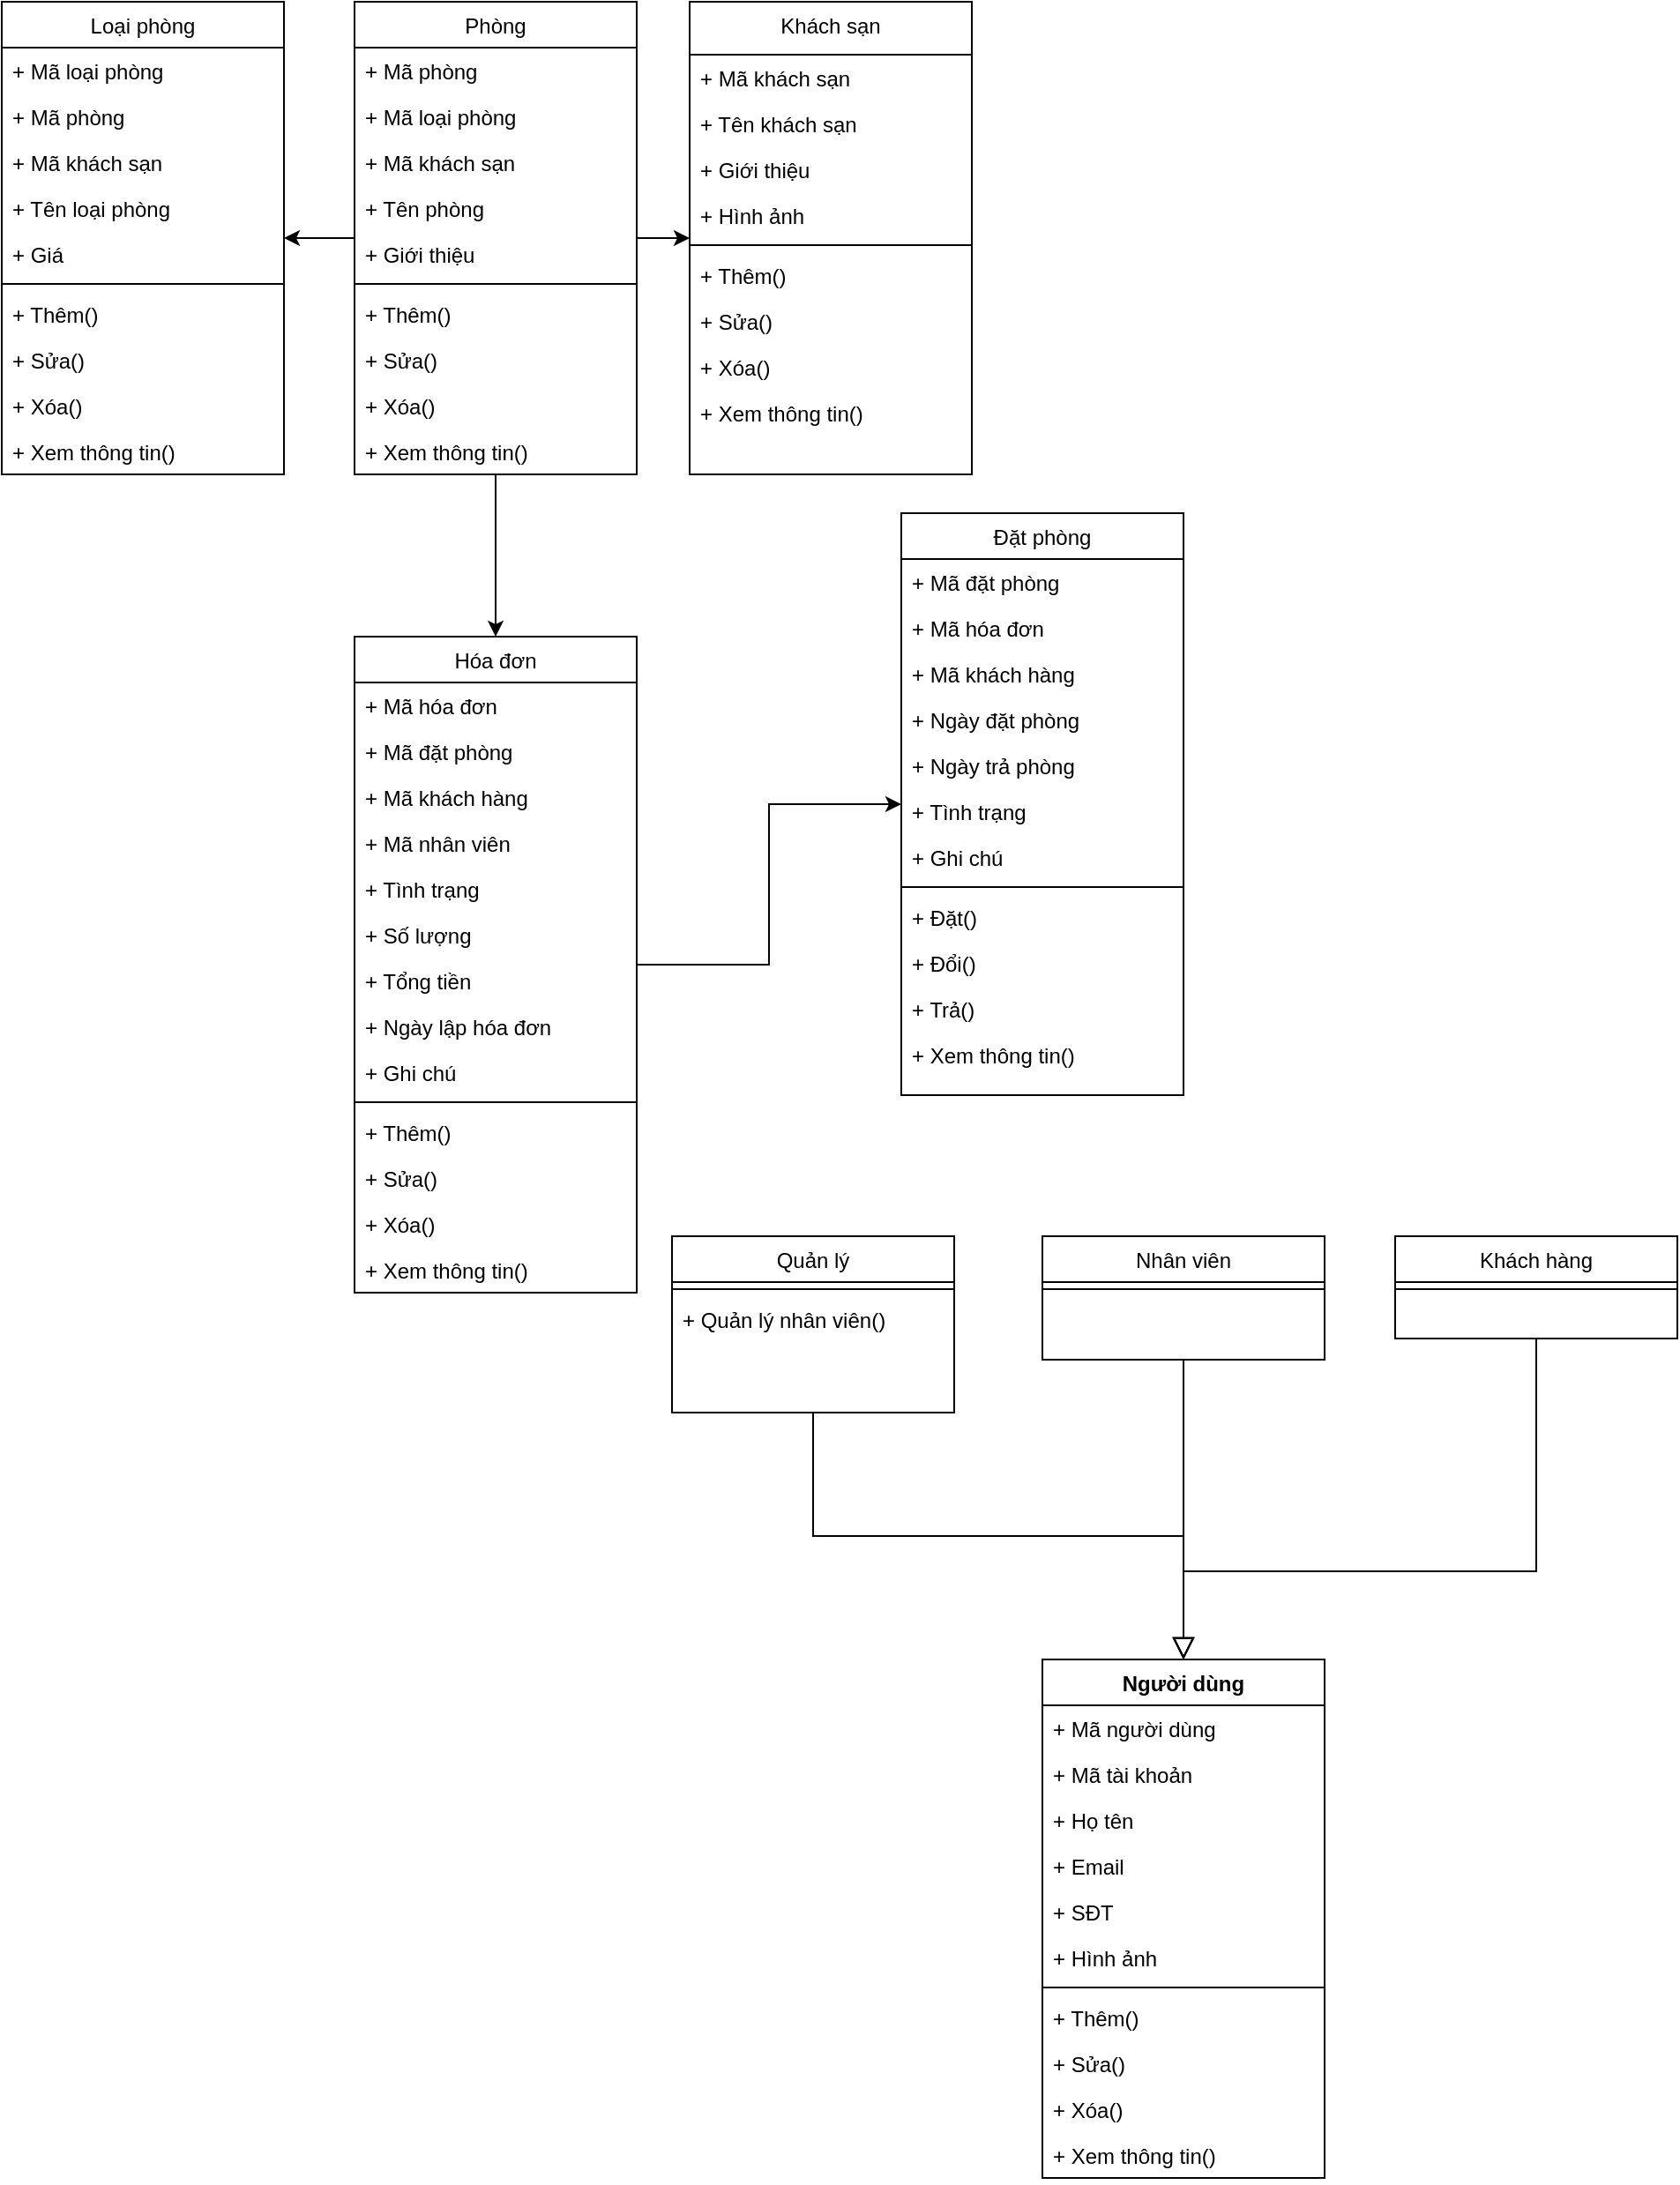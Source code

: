 <mxfile version="14.6.0" type="github">
  <diagram id="C5RBs43oDa-KdzZeNtuy" name="Page-1">
    <mxGraphModel dx="1017" dy="599" grid="1" gridSize="10" guides="1" tooltips="1" connect="1" arrows="1" fold="1" page="1" pageScale="1" pageWidth="1200" pageHeight="1920" math="0" shadow="0">
      <root>
        <mxCell id="WIyWlLk6GJQsqaUBKTNV-0" />
        <mxCell id="WIyWlLk6GJQsqaUBKTNV-1" parent="WIyWlLk6GJQsqaUBKTNV-0" />
        <mxCell id="hyXFMQtEFSFxKGsj70GX-23" value="" style="edgeStyle=orthogonalEdgeStyle;rounded=0;orthogonalLoop=1;jettySize=auto;html=1;" edge="1" parent="WIyWlLk6GJQsqaUBKTNV-1" source="hyXFMQtEFSFxKGsj70GX-0" target="hyXFMQtEFSFxKGsj70GX-12">
          <mxGeometry relative="1" as="geometry" />
        </mxCell>
        <mxCell id="hyXFMQtEFSFxKGsj70GX-35" value="" style="edgeStyle=orthogonalEdgeStyle;rounded=0;orthogonalLoop=1;jettySize=auto;html=1;" edge="1" parent="WIyWlLk6GJQsqaUBKTNV-1" source="hyXFMQtEFSFxKGsj70GX-0" target="hyXFMQtEFSFxKGsj70GX-24">
          <mxGeometry relative="1" as="geometry" />
        </mxCell>
        <mxCell id="hyXFMQtEFSFxKGsj70GX-50" value="" style="edgeStyle=orthogonalEdgeStyle;rounded=0;orthogonalLoop=1;jettySize=auto;html=1;" edge="1" parent="WIyWlLk6GJQsqaUBKTNV-1" source="hyXFMQtEFSFxKGsj70GX-0" target="hyXFMQtEFSFxKGsj70GX-39">
          <mxGeometry relative="1" as="geometry" />
        </mxCell>
        <mxCell id="hyXFMQtEFSFxKGsj70GX-0" value="Phòng" style="swimlane;fontStyle=0;align=center;verticalAlign=top;childLayout=stackLayout;horizontal=1;startSize=26;horizontalStack=0;resizeParent=1;resizeLast=0;collapsible=1;marginBottom=0;rounded=0;shadow=0;strokeWidth=1;" vertex="1" parent="WIyWlLk6GJQsqaUBKTNV-1">
          <mxGeometry x="220" y="650" width="160" height="268" as="geometry">
            <mxRectangle x="130" y="380" width="160" height="26" as="alternateBounds" />
          </mxGeometry>
        </mxCell>
        <mxCell id="hyXFMQtEFSFxKGsj70GX-6" value="+ Mã phòng" style="text;align=left;verticalAlign=top;spacingLeft=4;spacingRight=4;overflow=hidden;rotatable=0;points=[[0,0.5],[1,0.5]];portConstraint=eastwest;" vertex="1" parent="hyXFMQtEFSFxKGsj70GX-0">
          <mxGeometry y="26" width="160" height="26" as="geometry" />
        </mxCell>
        <mxCell id="hyXFMQtEFSFxKGsj70GX-1" value="+ Mã loại phòng" style="text;align=left;verticalAlign=top;spacingLeft=4;spacingRight=4;overflow=hidden;rotatable=0;points=[[0,0.5],[1,0.5]];portConstraint=eastwest;" vertex="1" parent="hyXFMQtEFSFxKGsj70GX-0">
          <mxGeometry y="52" width="160" height="26" as="geometry" />
        </mxCell>
        <mxCell id="hyXFMQtEFSFxKGsj70GX-11" value="+ Mã khách sạn" style="text;align=left;verticalAlign=top;spacingLeft=4;spacingRight=4;overflow=hidden;rotatable=0;points=[[0,0.5],[1,0.5]];portConstraint=eastwest;" vertex="1" parent="hyXFMQtEFSFxKGsj70GX-0">
          <mxGeometry y="78" width="160" height="26" as="geometry" />
        </mxCell>
        <mxCell id="hyXFMQtEFSFxKGsj70GX-2" value="+ Tên phòng" style="text;align=left;verticalAlign=top;spacingLeft=4;spacingRight=4;overflow=hidden;rotatable=0;points=[[0,0.5],[1,0.5]];portConstraint=eastwest;rounded=0;shadow=0;html=0;" vertex="1" parent="hyXFMQtEFSFxKGsj70GX-0">
          <mxGeometry y="104" width="160" height="26" as="geometry" />
        </mxCell>
        <mxCell id="hyXFMQtEFSFxKGsj70GX-7" value="+ Giới thiệu" style="text;align=left;verticalAlign=top;spacingLeft=4;spacingRight=4;overflow=hidden;rotatable=0;points=[[0,0.5],[1,0.5]];portConstraint=eastwest;rounded=0;shadow=0;html=0;" vertex="1" parent="hyXFMQtEFSFxKGsj70GX-0">
          <mxGeometry y="130" width="160" height="26" as="geometry" />
        </mxCell>
        <mxCell id="hyXFMQtEFSFxKGsj70GX-3" value="" style="line;html=1;strokeWidth=1;align=left;verticalAlign=middle;spacingTop=-1;spacingLeft=3;spacingRight=3;rotatable=0;labelPosition=right;points=[];portConstraint=eastwest;" vertex="1" parent="hyXFMQtEFSFxKGsj70GX-0">
          <mxGeometry y="156" width="160" height="8" as="geometry" />
        </mxCell>
        <mxCell id="hyXFMQtEFSFxKGsj70GX-5" value="+ Thêm()" style="text;align=left;verticalAlign=top;spacingLeft=4;spacingRight=4;overflow=hidden;rotatable=0;points=[[0,0.5],[1,0.5]];portConstraint=eastwest;" vertex="1" parent="hyXFMQtEFSFxKGsj70GX-0">
          <mxGeometry y="164" width="160" height="26" as="geometry" />
        </mxCell>
        <mxCell id="hyXFMQtEFSFxKGsj70GX-8" value="+ Sửa()" style="text;align=left;verticalAlign=top;spacingLeft=4;spacingRight=4;overflow=hidden;rotatable=0;points=[[0,0.5],[1,0.5]];portConstraint=eastwest;" vertex="1" parent="hyXFMQtEFSFxKGsj70GX-0">
          <mxGeometry y="190" width="160" height="26" as="geometry" />
        </mxCell>
        <mxCell id="hyXFMQtEFSFxKGsj70GX-9" value="+ Xóa()" style="text;align=left;verticalAlign=top;spacingLeft=4;spacingRight=4;overflow=hidden;rotatable=0;points=[[0,0.5],[1,0.5]];portConstraint=eastwest;" vertex="1" parent="hyXFMQtEFSFxKGsj70GX-0">
          <mxGeometry y="216" width="160" height="26" as="geometry" />
        </mxCell>
        <mxCell id="hyXFMQtEFSFxKGsj70GX-10" value="+ Xem thông tin()" style="text;align=left;verticalAlign=top;spacingLeft=4;spacingRight=4;overflow=hidden;rotatable=0;points=[[0,0.5],[1,0.5]];portConstraint=eastwest;" vertex="1" parent="hyXFMQtEFSFxKGsj70GX-0">
          <mxGeometry y="242" width="160" height="26" as="geometry" />
        </mxCell>
        <mxCell id="hyXFMQtEFSFxKGsj70GX-12" value="Khách sạn" style="swimlane;fontStyle=0;align=center;verticalAlign=top;childLayout=stackLayout;horizontal=1;startSize=30;horizontalStack=0;resizeParent=1;resizeLast=0;collapsible=1;marginBottom=0;rounded=0;shadow=0;strokeWidth=1;" vertex="1" parent="WIyWlLk6GJQsqaUBKTNV-1">
          <mxGeometry x="410" y="650" width="160" height="268" as="geometry">
            <mxRectangle x="130" y="380" width="160" height="26" as="alternateBounds" />
          </mxGeometry>
        </mxCell>
        <mxCell id="hyXFMQtEFSFxKGsj70GX-13" value="+ Mã khách sạn" style="text;align=left;verticalAlign=top;spacingLeft=4;spacingRight=4;overflow=hidden;rotatable=0;points=[[0,0.5],[1,0.5]];portConstraint=eastwest;" vertex="1" parent="hyXFMQtEFSFxKGsj70GX-12">
          <mxGeometry y="30" width="160" height="26" as="geometry" />
        </mxCell>
        <mxCell id="hyXFMQtEFSFxKGsj70GX-14" value="+ Tên khách sạn" style="text;align=left;verticalAlign=top;spacingLeft=4;spacingRight=4;overflow=hidden;rotatable=0;points=[[0,0.5],[1,0.5]];portConstraint=eastwest;" vertex="1" parent="hyXFMQtEFSFxKGsj70GX-12">
          <mxGeometry y="56" width="160" height="26" as="geometry" />
        </mxCell>
        <mxCell id="hyXFMQtEFSFxKGsj70GX-16" value="+ Giới thiệu" style="text;align=left;verticalAlign=top;spacingLeft=4;spacingRight=4;overflow=hidden;rotatable=0;points=[[0,0.5],[1,0.5]];portConstraint=eastwest;rounded=0;shadow=0;html=0;" vertex="1" parent="hyXFMQtEFSFxKGsj70GX-12">
          <mxGeometry y="82" width="160" height="26" as="geometry" />
        </mxCell>
        <mxCell id="hyXFMQtEFSFxKGsj70GX-17" value="+ Hình ảnh" style="text;align=left;verticalAlign=top;spacingLeft=4;spacingRight=4;overflow=hidden;rotatable=0;points=[[0,0.5],[1,0.5]];portConstraint=eastwest;rounded=0;shadow=0;html=0;" vertex="1" parent="hyXFMQtEFSFxKGsj70GX-12">
          <mxGeometry y="108" width="160" height="26" as="geometry" />
        </mxCell>
        <mxCell id="hyXFMQtEFSFxKGsj70GX-18" value="" style="line;html=1;strokeWidth=1;align=left;verticalAlign=middle;spacingTop=-1;spacingLeft=3;spacingRight=3;rotatable=0;labelPosition=right;points=[];portConstraint=eastwest;" vertex="1" parent="hyXFMQtEFSFxKGsj70GX-12">
          <mxGeometry y="134" width="160" height="8" as="geometry" />
        </mxCell>
        <mxCell id="hyXFMQtEFSFxKGsj70GX-19" value="+ Thêm()" style="text;align=left;verticalAlign=top;spacingLeft=4;spacingRight=4;overflow=hidden;rotatable=0;points=[[0,0.5],[1,0.5]];portConstraint=eastwest;" vertex="1" parent="hyXFMQtEFSFxKGsj70GX-12">
          <mxGeometry y="142" width="160" height="26" as="geometry" />
        </mxCell>
        <mxCell id="hyXFMQtEFSFxKGsj70GX-20" value="+ Sửa()" style="text;align=left;verticalAlign=top;spacingLeft=4;spacingRight=4;overflow=hidden;rotatable=0;points=[[0,0.5],[1,0.5]];portConstraint=eastwest;" vertex="1" parent="hyXFMQtEFSFxKGsj70GX-12">
          <mxGeometry y="168" width="160" height="26" as="geometry" />
        </mxCell>
        <mxCell id="hyXFMQtEFSFxKGsj70GX-21" value="+ Xóa()" style="text;align=left;verticalAlign=top;spacingLeft=4;spacingRight=4;overflow=hidden;rotatable=0;points=[[0,0.5],[1,0.5]];portConstraint=eastwest;" vertex="1" parent="hyXFMQtEFSFxKGsj70GX-12">
          <mxGeometry y="194" width="160" height="26" as="geometry" />
        </mxCell>
        <mxCell id="hyXFMQtEFSFxKGsj70GX-22" value="+ Xem thông tin()" style="text;align=left;verticalAlign=top;spacingLeft=4;spacingRight=4;overflow=hidden;rotatable=0;points=[[0,0.5],[1,0.5]];portConstraint=eastwest;" vertex="1" parent="hyXFMQtEFSFxKGsj70GX-12">
          <mxGeometry y="220" width="160" height="26" as="geometry" />
        </mxCell>
        <mxCell id="hyXFMQtEFSFxKGsj70GX-24" value="Loại phòng" style="swimlane;fontStyle=0;align=center;verticalAlign=top;childLayout=stackLayout;horizontal=1;startSize=26;horizontalStack=0;resizeParent=1;resizeLast=0;collapsible=1;marginBottom=0;rounded=0;shadow=0;strokeWidth=1;" vertex="1" parent="WIyWlLk6GJQsqaUBKTNV-1">
          <mxGeometry x="20" y="650" width="160" height="268" as="geometry">
            <mxRectangle x="130" y="380" width="160" height="26" as="alternateBounds" />
          </mxGeometry>
        </mxCell>
        <mxCell id="hyXFMQtEFSFxKGsj70GX-38" value="+ Mã loại phòng" style="text;align=left;verticalAlign=top;spacingLeft=4;spacingRight=4;overflow=hidden;rotatable=0;points=[[0,0.5],[1,0.5]];portConstraint=eastwest;" vertex="1" parent="hyXFMQtEFSFxKGsj70GX-24">
          <mxGeometry y="26" width="160" height="26" as="geometry" />
        </mxCell>
        <mxCell id="hyXFMQtEFSFxKGsj70GX-37" value="+ Mã phòng" style="text;align=left;verticalAlign=top;spacingLeft=4;spacingRight=4;overflow=hidden;rotatable=0;points=[[0,0.5],[1,0.5]];portConstraint=eastwest;" vertex="1" parent="hyXFMQtEFSFxKGsj70GX-24">
          <mxGeometry y="52" width="160" height="26" as="geometry" />
        </mxCell>
        <mxCell id="hyXFMQtEFSFxKGsj70GX-25" value="+ Mã khách sạn" style="text;align=left;verticalAlign=top;spacingLeft=4;spacingRight=4;overflow=hidden;rotatable=0;points=[[0,0.5],[1,0.5]];portConstraint=eastwest;" vertex="1" parent="hyXFMQtEFSFxKGsj70GX-24">
          <mxGeometry y="78" width="160" height="26" as="geometry" />
        </mxCell>
        <mxCell id="hyXFMQtEFSFxKGsj70GX-28" value="+ Tên loại phòng" style="text;align=left;verticalAlign=top;spacingLeft=4;spacingRight=4;overflow=hidden;rotatable=0;points=[[0,0.5],[1,0.5]];portConstraint=eastwest;rounded=0;shadow=0;html=0;" vertex="1" parent="hyXFMQtEFSFxKGsj70GX-24">
          <mxGeometry y="104" width="160" height="26" as="geometry" />
        </mxCell>
        <mxCell id="hyXFMQtEFSFxKGsj70GX-29" value="+ Giá" style="text;align=left;verticalAlign=top;spacingLeft=4;spacingRight=4;overflow=hidden;rotatable=0;points=[[0,0.5],[1,0.5]];portConstraint=eastwest;rounded=0;shadow=0;html=0;" vertex="1" parent="hyXFMQtEFSFxKGsj70GX-24">
          <mxGeometry y="130" width="160" height="26" as="geometry" />
        </mxCell>
        <mxCell id="hyXFMQtEFSFxKGsj70GX-30" value="" style="line;html=1;strokeWidth=1;align=left;verticalAlign=middle;spacingTop=-1;spacingLeft=3;spacingRight=3;rotatable=0;labelPosition=right;points=[];portConstraint=eastwest;" vertex="1" parent="hyXFMQtEFSFxKGsj70GX-24">
          <mxGeometry y="156" width="160" height="8" as="geometry" />
        </mxCell>
        <mxCell id="hyXFMQtEFSFxKGsj70GX-31" value="+ Thêm()" style="text;align=left;verticalAlign=top;spacingLeft=4;spacingRight=4;overflow=hidden;rotatable=0;points=[[0,0.5],[1,0.5]];portConstraint=eastwest;" vertex="1" parent="hyXFMQtEFSFxKGsj70GX-24">
          <mxGeometry y="164" width="160" height="26" as="geometry" />
        </mxCell>
        <mxCell id="hyXFMQtEFSFxKGsj70GX-32" value="+ Sửa()" style="text;align=left;verticalAlign=top;spacingLeft=4;spacingRight=4;overflow=hidden;rotatable=0;points=[[0,0.5],[1,0.5]];portConstraint=eastwest;" vertex="1" parent="hyXFMQtEFSFxKGsj70GX-24">
          <mxGeometry y="190" width="160" height="26" as="geometry" />
        </mxCell>
        <mxCell id="hyXFMQtEFSFxKGsj70GX-33" value="+ Xóa()" style="text;align=left;verticalAlign=top;spacingLeft=4;spacingRight=4;overflow=hidden;rotatable=0;points=[[0,0.5],[1,0.5]];portConstraint=eastwest;" vertex="1" parent="hyXFMQtEFSFxKGsj70GX-24">
          <mxGeometry y="216" width="160" height="26" as="geometry" />
        </mxCell>
        <mxCell id="hyXFMQtEFSFxKGsj70GX-34" value="+ Xem thông tin()" style="text;align=left;verticalAlign=top;spacingLeft=4;spacingRight=4;overflow=hidden;rotatable=0;points=[[0,0.5],[1,0.5]];portConstraint=eastwest;" vertex="1" parent="hyXFMQtEFSFxKGsj70GX-24">
          <mxGeometry y="242" width="160" height="26" as="geometry" />
        </mxCell>
        <mxCell id="hyXFMQtEFSFxKGsj70GX-139" value="" style="edgeStyle=orthogonalEdgeStyle;rounded=0;orthogonalLoop=1;jettySize=auto;html=1;labelBackgroundColor=#FF0000;fontColor=#FF0000;" edge="1" parent="WIyWlLk6GJQsqaUBKTNV-1" source="hyXFMQtEFSFxKGsj70GX-39" target="hyXFMQtEFSFxKGsj70GX-124">
          <mxGeometry relative="1" as="geometry" />
        </mxCell>
        <mxCell id="hyXFMQtEFSFxKGsj70GX-39" value="Hóa đơn" style="swimlane;fontStyle=0;align=center;verticalAlign=top;childLayout=stackLayout;horizontal=1;startSize=26;horizontalStack=0;resizeParent=1;resizeLast=0;collapsible=1;marginBottom=0;rounded=0;shadow=0;strokeWidth=1;" vertex="1" parent="WIyWlLk6GJQsqaUBKTNV-1">
          <mxGeometry x="220" y="1010" width="160" height="372" as="geometry">
            <mxRectangle x="130" y="380" width="160" height="26" as="alternateBounds" />
          </mxGeometry>
        </mxCell>
        <mxCell id="hyXFMQtEFSFxKGsj70GX-40" value="+ Mã hóa đơn" style="text;align=left;verticalAlign=top;spacingLeft=4;spacingRight=4;overflow=hidden;rotatable=0;points=[[0,0.5],[1,0.5]];portConstraint=eastwest;" vertex="1" parent="hyXFMQtEFSFxKGsj70GX-39">
          <mxGeometry y="26" width="160" height="26" as="geometry" />
        </mxCell>
        <mxCell id="hyXFMQtEFSFxKGsj70GX-41" value="+ Mã đặt phòng" style="text;align=left;verticalAlign=top;spacingLeft=4;spacingRight=4;overflow=hidden;rotatable=0;points=[[0,0.5],[1,0.5]];portConstraint=eastwest;" vertex="1" parent="hyXFMQtEFSFxKGsj70GX-39">
          <mxGeometry y="52" width="160" height="26" as="geometry" />
        </mxCell>
        <mxCell id="hyXFMQtEFSFxKGsj70GX-53" value="+ Mã khách hàng" style="text;align=left;verticalAlign=top;spacingLeft=4;spacingRight=4;overflow=hidden;rotatable=0;points=[[0,0.5],[1,0.5]];portConstraint=eastwest;" vertex="1" parent="hyXFMQtEFSFxKGsj70GX-39">
          <mxGeometry y="78" width="160" height="26" as="geometry" />
        </mxCell>
        <mxCell id="hyXFMQtEFSFxKGsj70GX-52" value="+ Mã nhân viên" style="text;align=left;verticalAlign=top;spacingLeft=4;spacingRight=4;overflow=hidden;rotatable=0;points=[[0,0.5],[1,0.5]];portConstraint=eastwest;" vertex="1" parent="hyXFMQtEFSFxKGsj70GX-39">
          <mxGeometry y="104" width="160" height="26" as="geometry" />
        </mxCell>
        <mxCell id="hyXFMQtEFSFxKGsj70GX-42" value="+ Tình trạng" style="text;align=left;verticalAlign=top;spacingLeft=4;spacingRight=4;overflow=hidden;rotatable=0;points=[[0,0.5],[1,0.5]];portConstraint=eastwest;" vertex="1" parent="hyXFMQtEFSFxKGsj70GX-39">
          <mxGeometry y="130" width="160" height="26" as="geometry" />
        </mxCell>
        <mxCell id="hyXFMQtEFSFxKGsj70GX-43" value="+ Số lượng" style="text;align=left;verticalAlign=top;spacingLeft=4;spacingRight=4;overflow=hidden;rotatable=0;points=[[0,0.5],[1,0.5]];portConstraint=eastwest;rounded=0;shadow=0;html=0;" vertex="1" parent="hyXFMQtEFSFxKGsj70GX-39">
          <mxGeometry y="156" width="160" height="26" as="geometry" />
        </mxCell>
        <mxCell id="hyXFMQtEFSFxKGsj70GX-54" value="+ Tổng tiền" style="text;align=left;verticalAlign=top;spacingLeft=4;spacingRight=4;overflow=hidden;rotatable=0;points=[[0,0.5],[1,0.5]];portConstraint=eastwest;rounded=0;shadow=0;html=0;" vertex="1" parent="hyXFMQtEFSFxKGsj70GX-39">
          <mxGeometry y="182" width="160" height="26" as="geometry" />
        </mxCell>
        <mxCell id="hyXFMQtEFSFxKGsj70GX-51" value="+ Ngày lập hóa đơn" style="text;align=left;verticalAlign=top;spacingLeft=4;spacingRight=4;overflow=hidden;rotatable=0;points=[[0,0.5],[1,0.5]];portConstraint=eastwest;rounded=0;shadow=0;html=0;" vertex="1" parent="hyXFMQtEFSFxKGsj70GX-39">
          <mxGeometry y="208" width="160" height="26" as="geometry" />
        </mxCell>
        <mxCell id="hyXFMQtEFSFxKGsj70GX-44" value="+ Ghi chú" style="text;align=left;verticalAlign=top;spacingLeft=4;spacingRight=4;overflow=hidden;rotatable=0;points=[[0,0.5],[1,0.5]];portConstraint=eastwest;rounded=0;shadow=0;html=0;" vertex="1" parent="hyXFMQtEFSFxKGsj70GX-39">
          <mxGeometry y="234" width="160" height="26" as="geometry" />
        </mxCell>
        <mxCell id="hyXFMQtEFSFxKGsj70GX-45" value="" style="line;html=1;strokeWidth=1;align=left;verticalAlign=middle;spacingTop=-1;spacingLeft=3;spacingRight=3;rotatable=0;labelPosition=right;points=[];portConstraint=eastwest;" vertex="1" parent="hyXFMQtEFSFxKGsj70GX-39">
          <mxGeometry y="260" width="160" height="8" as="geometry" />
        </mxCell>
        <mxCell id="hyXFMQtEFSFxKGsj70GX-46" value="+ Thêm()" style="text;align=left;verticalAlign=top;spacingLeft=4;spacingRight=4;overflow=hidden;rotatable=0;points=[[0,0.5],[1,0.5]];portConstraint=eastwest;" vertex="1" parent="hyXFMQtEFSFxKGsj70GX-39">
          <mxGeometry y="268" width="160" height="26" as="geometry" />
        </mxCell>
        <mxCell id="hyXFMQtEFSFxKGsj70GX-47" value="+ Sửa()" style="text;align=left;verticalAlign=top;spacingLeft=4;spacingRight=4;overflow=hidden;rotatable=0;points=[[0,0.5],[1,0.5]];portConstraint=eastwest;" vertex="1" parent="hyXFMQtEFSFxKGsj70GX-39">
          <mxGeometry y="294" width="160" height="26" as="geometry" />
        </mxCell>
        <mxCell id="hyXFMQtEFSFxKGsj70GX-48" value="+ Xóa()" style="text;align=left;verticalAlign=top;spacingLeft=4;spacingRight=4;overflow=hidden;rotatable=0;points=[[0,0.5],[1,0.5]];portConstraint=eastwest;" vertex="1" parent="hyXFMQtEFSFxKGsj70GX-39">
          <mxGeometry y="320" width="160" height="26" as="geometry" />
        </mxCell>
        <mxCell id="hyXFMQtEFSFxKGsj70GX-49" value="+ Xem thông tin()" style="text;align=left;verticalAlign=top;spacingLeft=4;spacingRight=4;overflow=hidden;rotatable=0;points=[[0,0.5],[1,0.5]];portConstraint=eastwest;" vertex="1" parent="hyXFMQtEFSFxKGsj70GX-39">
          <mxGeometry y="346" width="160" height="26" as="geometry" />
        </mxCell>
        <mxCell id="zkfFHV4jXpPFQw0GAbJ--6" value="Quản lý" style="swimlane;fontStyle=0;align=center;verticalAlign=top;childLayout=stackLayout;horizontal=1;startSize=26;horizontalStack=0;resizeParent=1;resizeLast=0;collapsible=1;marginBottom=0;rounded=0;shadow=0;strokeWidth=1;" parent="WIyWlLk6GJQsqaUBKTNV-1" vertex="1">
          <mxGeometry x="400" y="1350" width="160" height="100" as="geometry">
            <mxRectangle x="130" y="380" width="160" height="26" as="alternateBounds" />
          </mxGeometry>
        </mxCell>
        <mxCell id="zkfFHV4jXpPFQw0GAbJ--9" value="" style="line;html=1;strokeWidth=1;align=left;verticalAlign=middle;spacingTop=-1;spacingLeft=3;spacingRight=3;rotatable=0;labelPosition=right;points=[];portConstraint=eastwest;" parent="zkfFHV4jXpPFQw0GAbJ--6" vertex="1">
          <mxGeometry y="26" width="160" height="8" as="geometry" />
        </mxCell>
        <mxCell id="zkfFHV4jXpPFQw0GAbJ--11" value="+ Quản lý nhân viên()" style="text;align=left;verticalAlign=top;spacingLeft=4;spacingRight=4;overflow=hidden;rotatable=0;points=[[0,0.5],[1,0.5]];portConstraint=eastwest;" parent="zkfFHV4jXpPFQw0GAbJ--6" vertex="1">
          <mxGeometry y="34" width="160" height="26" as="geometry" />
        </mxCell>
        <mxCell id="zkfFHV4jXpPFQw0GAbJ--12" value="" style="endArrow=block;endSize=10;endFill=0;shadow=0;strokeWidth=1;rounded=0;edgeStyle=elbowEdgeStyle;elbow=vertical;" parent="WIyWlLk6GJQsqaUBKTNV-1" source="zkfFHV4jXpPFQw0GAbJ--6" target="zkfFHV4jXpPFQw0GAbJ--0" edge="1">
          <mxGeometry x="400" y="998" width="160" as="geometry">
            <mxPoint x="550" y="1081" as="sourcePoint" />
            <mxPoint x="550" y="1081" as="targetPoint" />
          </mxGeometry>
        </mxCell>
        <mxCell id="zkfFHV4jXpPFQw0GAbJ--13" value="Khách hàng" style="swimlane;fontStyle=0;align=center;verticalAlign=top;childLayout=stackLayout;horizontal=1;startSize=26;horizontalStack=0;resizeParent=1;resizeLast=0;collapsible=1;marginBottom=0;rounded=0;shadow=0;strokeWidth=1;" parent="WIyWlLk6GJQsqaUBKTNV-1" vertex="1">
          <mxGeometry x="810" y="1350" width="160" height="58" as="geometry">
            <mxRectangle x="340" y="380" width="170" height="26" as="alternateBounds" />
          </mxGeometry>
        </mxCell>
        <mxCell id="zkfFHV4jXpPFQw0GAbJ--15" value="" style="line;html=1;strokeWidth=1;align=left;verticalAlign=middle;spacingTop=-1;spacingLeft=3;spacingRight=3;rotatable=0;labelPosition=right;points=[];portConstraint=eastwest;" parent="zkfFHV4jXpPFQw0GAbJ--13" vertex="1">
          <mxGeometry y="26" width="160" height="8" as="geometry" />
        </mxCell>
        <mxCell id="zkfFHV4jXpPFQw0GAbJ--16" value="" style="endArrow=block;endSize=10;endFill=0;shadow=0;strokeWidth=1;rounded=0;edgeStyle=elbowEdgeStyle;elbow=vertical;" parent="WIyWlLk6GJQsqaUBKTNV-1" source="zkfFHV4jXpPFQw0GAbJ--13" target="zkfFHV4jXpPFQw0GAbJ--0" edge="1">
          <mxGeometry x="400" y="998" width="160" as="geometry">
            <mxPoint x="960" y="2239" as="sourcePoint" />
            <mxPoint x="1060" y="2137" as="targetPoint" />
            <Array as="points">
              <mxPoint x="690" y="1540" />
            </Array>
          </mxGeometry>
        </mxCell>
        <mxCell id="zkfFHV4jXpPFQw0GAbJ--0" value="Người dùng" style="swimlane;fontStyle=1;align=center;verticalAlign=top;childLayout=stackLayout;horizontal=1;startSize=26;horizontalStack=0;resizeParent=1;resizeLast=0;collapsible=1;marginBottom=0;rounded=0;shadow=0;strokeWidth=1;" parent="WIyWlLk6GJQsqaUBKTNV-1" vertex="1">
          <mxGeometry x="610" y="1590" width="160" height="294" as="geometry">
            <mxRectangle x="230" y="140" width="160" height="26" as="alternateBounds" />
          </mxGeometry>
        </mxCell>
        <mxCell id="hyXFMQtEFSFxKGsj70GX-61" value="+ Mã người dùng" style="text;align=left;verticalAlign=top;spacingLeft=4;spacingRight=4;overflow=hidden;rotatable=0;points=[[0,0.5],[1,0.5]];portConstraint=eastwest;" vertex="1" parent="zkfFHV4jXpPFQw0GAbJ--0">
          <mxGeometry y="26" width="160" height="26" as="geometry" />
        </mxCell>
        <mxCell id="hyXFMQtEFSFxKGsj70GX-60" value="+ Mã tài khoản" style="text;align=left;verticalAlign=top;spacingLeft=4;spacingRight=4;overflow=hidden;rotatable=0;points=[[0,0.5],[1,0.5]];portConstraint=eastwest;" vertex="1" parent="zkfFHV4jXpPFQw0GAbJ--0">
          <mxGeometry y="52" width="160" height="26" as="geometry" />
        </mxCell>
        <mxCell id="zkfFHV4jXpPFQw0GAbJ--1" value="+ Họ tên" style="text;align=left;verticalAlign=top;spacingLeft=4;spacingRight=4;overflow=hidden;rotatable=0;points=[[0,0.5],[1,0.5]];portConstraint=eastwest;" parent="zkfFHV4jXpPFQw0GAbJ--0" vertex="1">
          <mxGeometry y="78" width="160" height="26" as="geometry" />
        </mxCell>
        <mxCell id="hyXFMQtEFSFxKGsj70GX-55" value="+ Email" style="text;align=left;verticalAlign=top;spacingLeft=4;spacingRight=4;overflow=hidden;rotatable=0;points=[[0,0.5],[1,0.5]];portConstraint=eastwest;rounded=0;shadow=0;html=0;" vertex="1" parent="zkfFHV4jXpPFQw0GAbJ--0">
          <mxGeometry y="104" width="160" height="26" as="geometry" />
        </mxCell>
        <mxCell id="zkfFHV4jXpPFQw0GAbJ--2" value="+ SĐT" style="text;align=left;verticalAlign=top;spacingLeft=4;spacingRight=4;overflow=hidden;rotatable=0;points=[[0,0.5],[1,0.5]];portConstraint=eastwest;rounded=0;shadow=0;html=0;" parent="zkfFHV4jXpPFQw0GAbJ--0" vertex="1">
          <mxGeometry y="130" width="160" height="26" as="geometry" />
        </mxCell>
        <mxCell id="zkfFHV4jXpPFQw0GAbJ--3" value="+ Hình ảnh" style="text;align=left;verticalAlign=top;spacingLeft=4;spacingRight=4;overflow=hidden;rotatable=0;points=[[0,0.5],[1,0.5]];portConstraint=eastwest;rounded=0;shadow=0;html=0;" parent="zkfFHV4jXpPFQw0GAbJ--0" vertex="1">
          <mxGeometry y="156" width="160" height="26" as="geometry" />
        </mxCell>
        <mxCell id="zkfFHV4jXpPFQw0GAbJ--4" value="" style="line;html=1;strokeWidth=1;align=left;verticalAlign=middle;spacingTop=-1;spacingLeft=3;spacingRight=3;rotatable=0;labelPosition=right;points=[];portConstraint=eastwest;" parent="zkfFHV4jXpPFQw0GAbJ--0" vertex="1">
          <mxGeometry y="182" width="160" height="8" as="geometry" />
        </mxCell>
        <mxCell id="zkfFHV4jXpPFQw0GAbJ--5" value="+ Thêm()" style="text;align=left;verticalAlign=top;spacingLeft=4;spacingRight=4;overflow=hidden;rotatable=0;points=[[0,0.5],[1,0.5]];portConstraint=eastwest;" parent="zkfFHV4jXpPFQw0GAbJ--0" vertex="1">
          <mxGeometry y="190" width="160" height="26" as="geometry" />
        </mxCell>
        <mxCell id="hyXFMQtEFSFxKGsj70GX-56" value="+ Sửa()" style="text;align=left;verticalAlign=top;spacingLeft=4;spacingRight=4;overflow=hidden;rotatable=0;points=[[0,0.5],[1,0.5]];portConstraint=eastwest;" vertex="1" parent="zkfFHV4jXpPFQw0GAbJ--0">
          <mxGeometry y="216" width="160" height="26" as="geometry" />
        </mxCell>
        <mxCell id="hyXFMQtEFSFxKGsj70GX-57" value="+ Xóa()" style="text;align=left;verticalAlign=top;spacingLeft=4;spacingRight=4;overflow=hidden;rotatable=0;points=[[0,0.5],[1,0.5]];portConstraint=eastwest;" vertex="1" parent="zkfFHV4jXpPFQw0GAbJ--0">
          <mxGeometry y="242" width="160" height="26" as="geometry" />
        </mxCell>
        <mxCell id="hyXFMQtEFSFxKGsj70GX-58" value="+ Xem thông tin()" style="text;align=left;verticalAlign=top;spacingLeft=4;spacingRight=4;overflow=hidden;rotatable=0;points=[[0,0.5],[1,0.5]];portConstraint=eastwest;" vertex="1" parent="zkfFHV4jXpPFQw0GAbJ--0">
          <mxGeometry y="268" width="160" height="26" as="geometry" />
        </mxCell>
        <mxCell id="hyXFMQtEFSFxKGsj70GX-82" value="" style="group" vertex="1" connectable="0" parent="WIyWlLk6GJQsqaUBKTNV-1">
          <mxGeometry x="610" y="1240" width="160" height="248" as="geometry" />
        </mxCell>
        <mxCell id="hyXFMQtEFSFxKGsj70GX-79" value="Nhân viên" style="swimlane;fontStyle=0;align=center;verticalAlign=top;childLayout=stackLayout;horizontal=1;startSize=26;horizontalStack=0;resizeParent=1;resizeLast=0;collapsible=1;marginBottom=0;rounded=0;shadow=0;strokeWidth=1;" vertex="1" parent="hyXFMQtEFSFxKGsj70GX-82">
          <mxGeometry y="110" width="160" height="70" as="geometry">
            <mxRectangle x="130" y="380" width="160" height="26" as="alternateBounds" />
          </mxGeometry>
        </mxCell>
        <mxCell id="hyXFMQtEFSFxKGsj70GX-80" value="" style="line;html=1;strokeWidth=1;align=left;verticalAlign=middle;spacingTop=-1;spacingLeft=3;spacingRight=3;rotatable=0;labelPosition=right;points=[];portConstraint=eastwest;" vertex="1" parent="hyXFMQtEFSFxKGsj70GX-79">
          <mxGeometry y="26" width="160" height="8" as="geometry" />
        </mxCell>
        <mxCell id="hyXFMQtEFSFxKGsj70GX-121" value="" style="endArrow=block;endSize=10;endFill=0;shadow=0;strokeWidth=1;rounded=0;edgeStyle=elbowEdgeStyle;elbow=vertical;exitX=0.5;exitY=1;exitDx=0;exitDy=0;entryX=0.5;entryY=0;entryDx=0;entryDy=0;" edge="1" parent="WIyWlLk6GJQsqaUBKTNV-1" source="hyXFMQtEFSFxKGsj70GX-79" target="zkfFHV4jXpPFQw0GAbJ--0">
          <mxGeometry x="410" y="1008" width="160" as="geometry">
            <mxPoint x="880" y="1498" as="sourcePoint" />
            <mxPoint x="690" y="1660" as="targetPoint" />
          </mxGeometry>
        </mxCell>
        <mxCell id="hyXFMQtEFSFxKGsj70GX-124" value="Đặt phòng" style="swimlane;fontStyle=0;align=center;verticalAlign=top;childLayout=stackLayout;horizontal=1;startSize=26;horizontalStack=0;resizeParent=1;resizeLast=0;collapsible=1;marginBottom=0;rounded=0;shadow=0;strokeWidth=1;" vertex="1" parent="WIyWlLk6GJQsqaUBKTNV-1">
          <mxGeometry x="530" y="940" width="160" height="330" as="geometry">
            <mxRectangle x="130" y="380" width="160" height="26" as="alternateBounds" />
          </mxGeometry>
        </mxCell>
        <mxCell id="hyXFMQtEFSFxKGsj70GX-125" value="+ Mã đặt phòng" style="text;align=left;verticalAlign=top;spacingLeft=4;spacingRight=4;overflow=hidden;rotatable=0;points=[[0,0.5],[1,0.5]];portConstraint=eastwest;" vertex="1" parent="hyXFMQtEFSFxKGsj70GX-124">
          <mxGeometry y="26" width="160" height="26" as="geometry" />
        </mxCell>
        <mxCell id="hyXFMQtEFSFxKGsj70GX-126" value="+ Mã hóa đơn" style="text;align=left;verticalAlign=top;spacingLeft=4;spacingRight=4;overflow=hidden;rotatable=0;points=[[0,0.5],[1,0.5]];portConstraint=eastwest;" vertex="1" parent="hyXFMQtEFSFxKGsj70GX-124">
          <mxGeometry y="52" width="160" height="26" as="geometry" />
        </mxCell>
        <mxCell id="hyXFMQtEFSFxKGsj70GX-127" value="+ Mã khách hàng" style="text;align=left;verticalAlign=top;spacingLeft=4;spacingRight=4;overflow=hidden;rotatable=0;points=[[0,0.5],[1,0.5]];portConstraint=eastwest;" vertex="1" parent="hyXFMQtEFSFxKGsj70GX-124">
          <mxGeometry y="78" width="160" height="26" as="geometry" />
        </mxCell>
        <mxCell id="hyXFMQtEFSFxKGsj70GX-129" value="+ Ngày đặt phòng" style="text;align=left;verticalAlign=top;spacingLeft=4;spacingRight=4;overflow=hidden;rotatable=0;points=[[0,0.5],[1,0.5]];portConstraint=eastwest;" vertex="1" parent="hyXFMQtEFSFxKGsj70GX-124">
          <mxGeometry y="104" width="160" height="26" as="geometry" />
        </mxCell>
        <mxCell id="hyXFMQtEFSFxKGsj70GX-130" value="+ Ngày trả phòng" style="text;align=left;verticalAlign=top;spacingLeft=4;spacingRight=4;overflow=hidden;rotatable=0;points=[[0,0.5],[1,0.5]];portConstraint=eastwest;rounded=0;shadow=0;html=0;" vertex="1" parent="hyXFMQtEFSFxKGsj70GX-124">
          <mxGeometry y="130" width="160" height="26" as="geometry" />
        </mxCell>
        <mxCell id="hyXFMQtEFSFxKGsj70GX-132" value="+ Tình trạng" style="text;align=left;verticalAlign=top;spacingLeft=4;spacingRight=4;overflow=hidden;rotatable=0;points=[[0,0.5],[1,0.5]];portConstraint=eastwest;rounded=0;shadow=0;html=0;" vertex="1" parent="hyXFMQtEFSFxKGsj70GX-124">
          <mxGeometry y="156" width="160" height="26" as="geometry" />
        </mxCell>
        <mxCell id="hyXFMQtEFSFxKGsj70GX-133" value="+ Ghi chú" style="text;align=left;verticalAlign=top;spacingLeft=4;spacingRight=4;overflow=hidden;rotatable=0;points=[[0,0.5],[1,0.5]];portConstraint=eastwest;rounded=0;shadow=0;html=0;" vertex="1" parent="hyXFMQtEFSFxKGsj70GX-124">
          <mxGeometry y="182" width="160" height="26" as="geometry" />
        </mxCell>
        <mxCell id="hyXFMQtEFSFxKGsj70GX-134" value="" style="line;html=1;strokeWidth=1;align=left;verticalAlign=middle;spacingTop=-1;spacingLeft=3;spacingRight=3;rotatable=0;labelPosition=right;points=[];portConstraint=eastwest;" vertex="1" parent="hyXFMQtEFSFxKGsj70GX-124">
          <mxGeometry y="208" width="160" height="8" as="geometry" />
        </mxCell>
        <mxCell id="hyXFMQtEFSFxKGsj70GX-135" value="+ Đặt()" style="text;align=left;verticalAlign=top;spacingLeft=4;spacingRight=4;overflow=hidden;rotatable=0;points=[[0,0.5],[1,0.5]];portConstraint=eastwest;" vertex="1" parent="hyXFMQtEFSFxKGsj70GX-124">
          <mxGeometry y="216" width="160" height="26" as="geometry" />
        </mxCell>
        <mxCell id="hyXFMQtEFSFxKGsj70GX-136" value="+ Đổi()" style="text;align=left;verticalAlign=top;spacingLeft=4;spacingRight=4;overflow=hidden;rotatable=0;points=[[0,0.5],[1,0.5]];portConstraint=eastwest;" vertex="1" parent="hyXFMQtEFSFxKGsj70GX-124">
          <mxGeometry y="242" width="160" height="26" as="geometry" />
        </mxCell>
        <mxCell id="hyXFMQtEFSFxKGsj70GX-137" value="+ Trả()" style="text;align=left;verticalAlign=top;spacingLeft=4;spacingRight=4;overflow=hidden;rotatable=0;points=[[0,0.5],[1,0.5]];portConstraint=eastwest;" vertex="1" parent="hyXFMQtEFSFxKGsj70GX-124">
          <mxGeometry y="268" width="160" height="26" as="geometry" />
        </mxCell>
        <mxCell id="hyXFMQtEFSFxKGsj70GX-138" value="+ Xem thông tin()" style="text;align=left;verticalAlign=top;spacingLeft=4;spacingRight=4;overflow=hidden;rotatable=0;points=[[0,0.5],[1,0.5]];portConstraint=eastwest;" vertex="1" parent="hyXFMQtEFSFxKGsj70GX-124">
          <mxGeometry y="294" width="160" height="26" as="geometry" />
        </mxCell>
      </root>
    </mxGraphModel>
  </diagram>
</mxfile>
